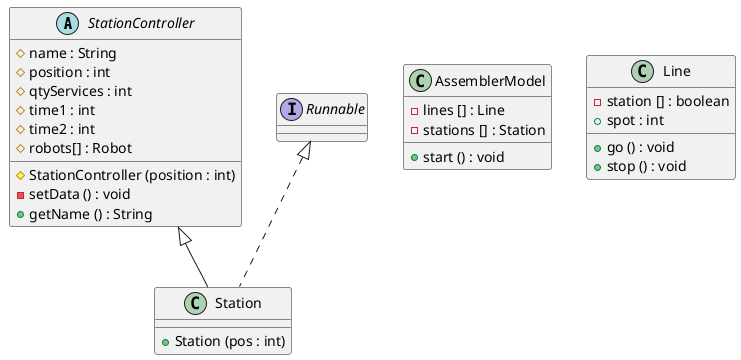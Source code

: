 
@startuml
abstract class StationController{
     # name : String
     # position : int
     # qtyServices : int
     # time1 : int
     # time2 : int
     # robots[] : Robot

     # StationController (position : int)
     - setData () : void
     + getName () : String
    }

class Station extends StationController implements Runnable{
    + Station (pos : int)
}

class AssemblerModel {
    - lines [] : Line
    - stations [] : Station

    + start () : void


}

class Line {
    - station [] : boolean
    + spot : int

    + go () : void
    + stop () : void
}

@enduml